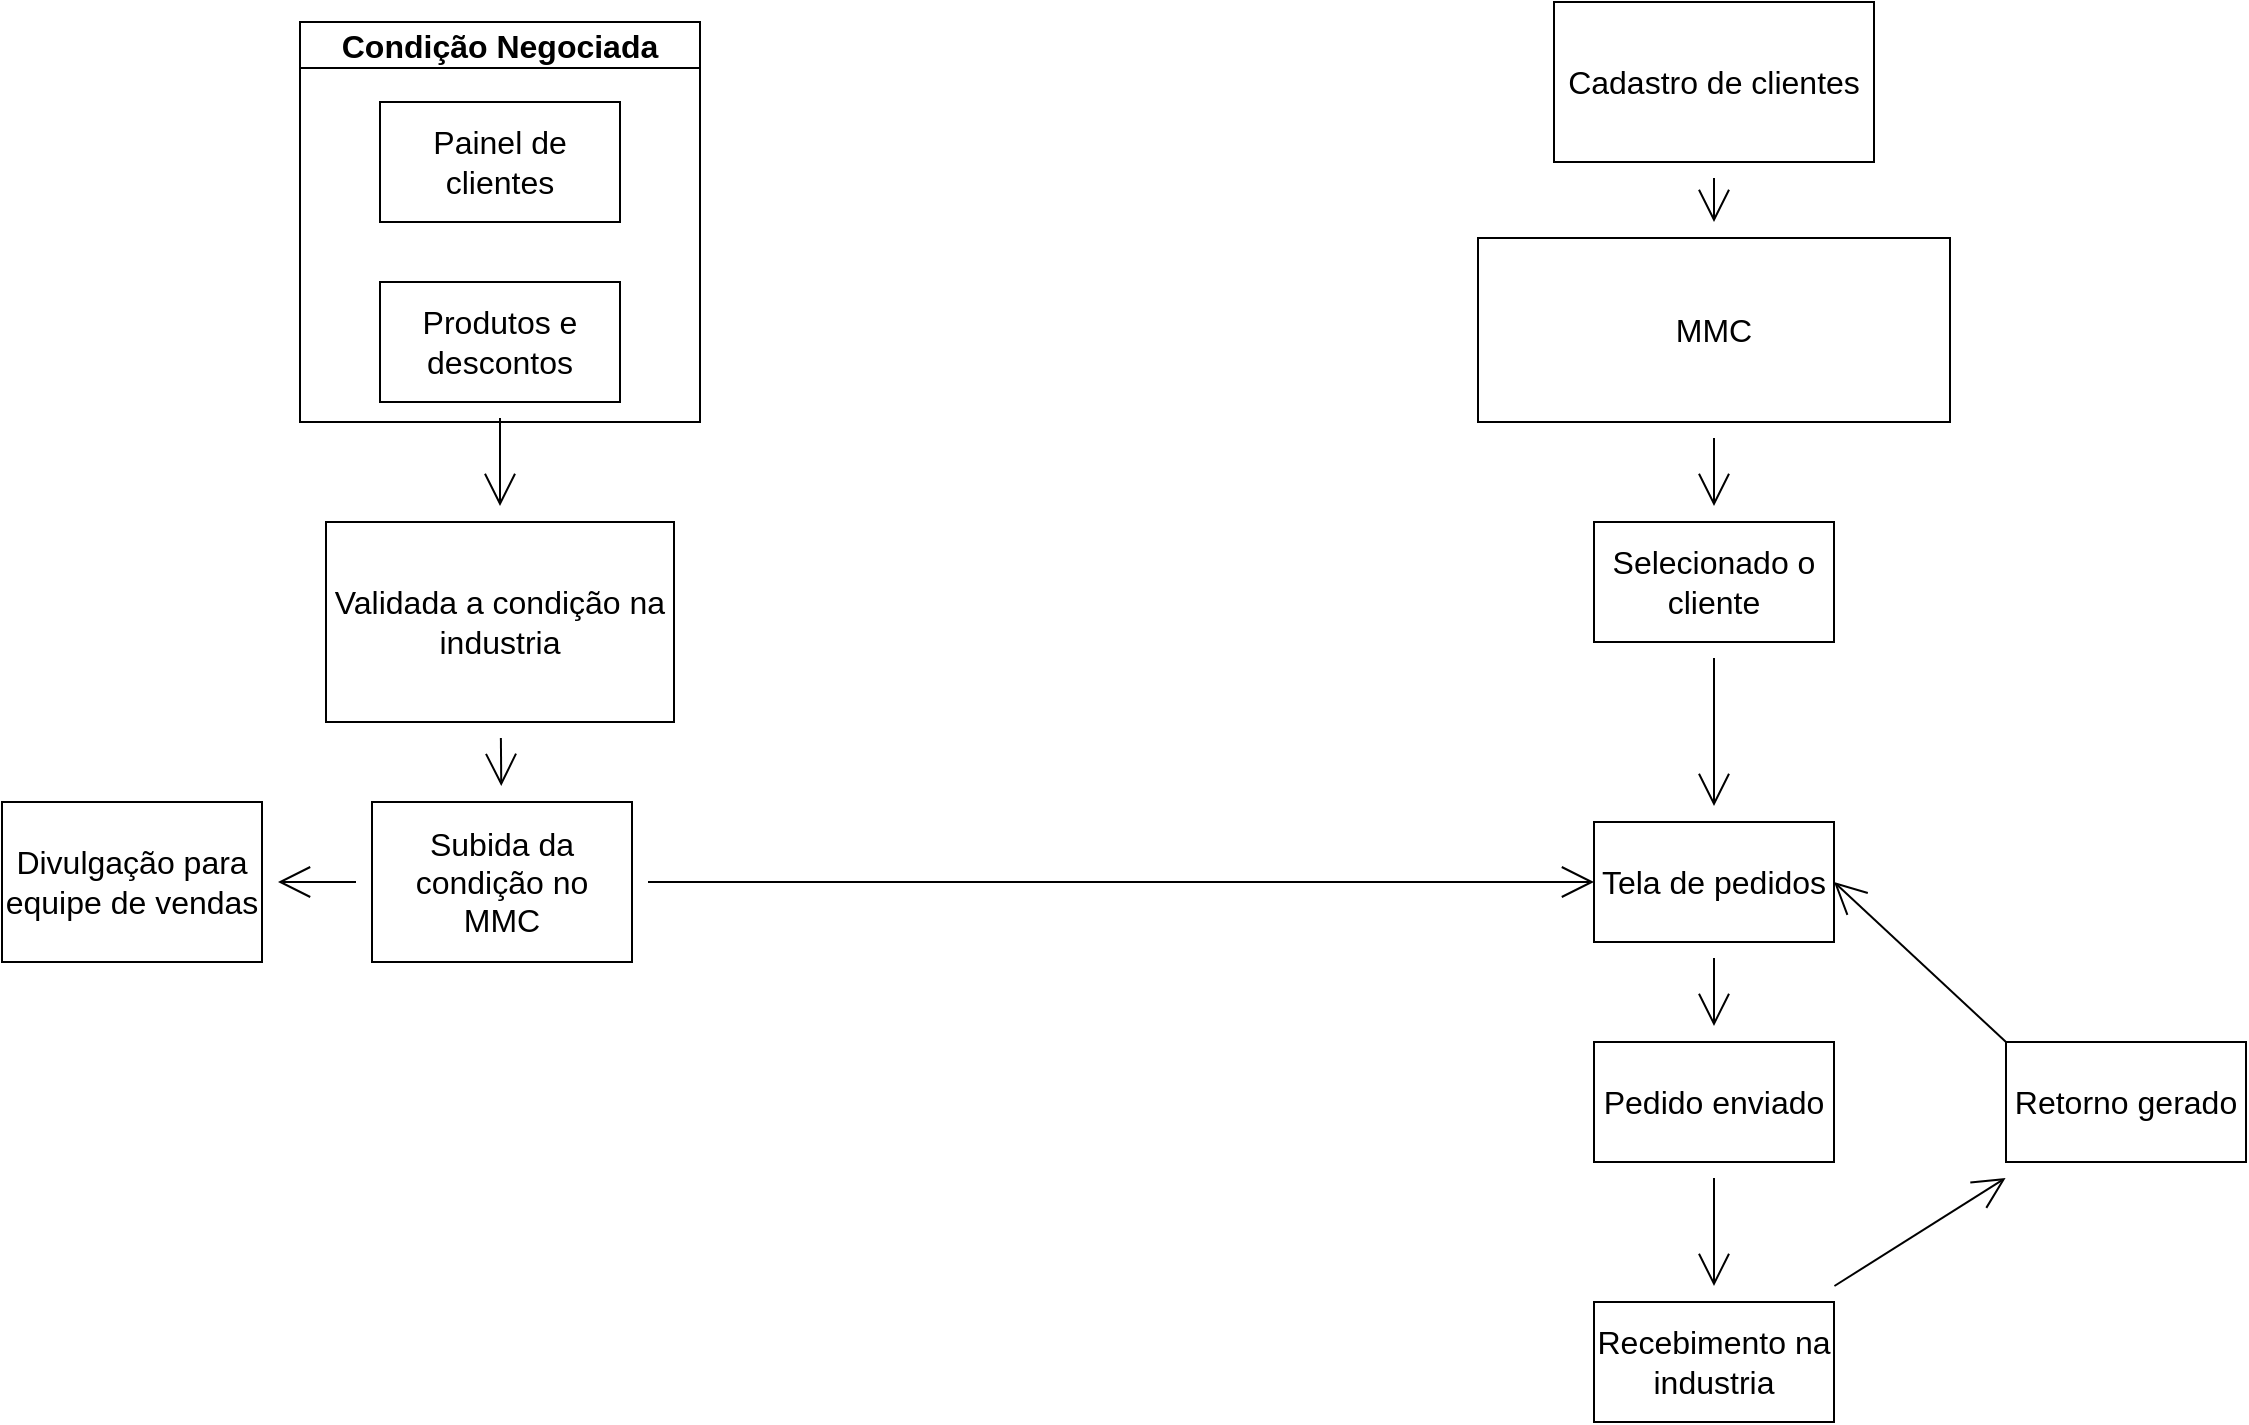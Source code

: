 <mxfile version="20.5.3" type="github">
  <diagram id="earbVMF5uEPGbMAuAP7y" name="Página-1">
    <mxGraphModel dx="2730" dy="844" grid="1" gridSize="10" guides="1" tooltips="1" connect="1" arrows="1" fold="1" page="1" pageScale="1" pageWidth="827" pageHeight="1169" math="0" shadow="0">
      <root>
        <mxCell id="0" />
        <mxCell id="1" parent="0" />
        <mxCell id="uPqftv9LYSSAp6NvKLLp-6" value="Condição Negociada" style="swimlane;whiteSpace=wrap;html=1;fontSize=16;" vertex="1" parent="1">
          <mxGeometry x="-439" y="30" width="200" height="200" as="geometry" />
        </mxCell>
        <mxCell id="uPqftv9LYSSAp6NvKLLp-7" value="Painel de clientes" style="rounded=0;whiteSpace=wrap;html=1;fontSize=16;" vertex="1" parent="uPqftv9LYSSAp6NvKLLp-6">
          <mxGeometry x="40" y="40" width="120" height="60" as="geometry" />
        </mxCell>
        <mxCell id="uPqftv9LYSSAp6NvKLLp-8" value="Produtos e descontos" style="rounded=0;whiteSpace=wrap;html=1;fontSize=16;" vertex="1" parent="uPqftv9LYSSAp6NvKLLp-6">
          <mxGeometry x="40" y="130" width="120" height="60" as="geometry" />
        </mxCell>
        <mxCell id="uPqftv9LYSSAp6NvKLLp-14" value="" style="edgeStyle=none;curved=1;rounded=0;orthogonalLoop=1;jettySize=auto;html=1;fontSize=12;endArrow=open;startSize=14;endSize=14;sourcePerimeterSpacing=8;targetPerimeterSpacing=8;" edge="1" parent="1" source="uPqftv9LYSSAp6NvKLLp-9" target="uPqftv9LYSSAp6NvKLLp-13">
          <mxGeometry relative="1" as="geometry" />
        </mxCell>
        <mxCell id="uPqftv9LYSSAp6NvKLLp-9" value="Validada a condição na industria" style="whiteSpace=wrap;html=1;fontSize=16;rounded=0;" vertex="1" parent="1">
          <mxGeometry x="-426" y="280" width="174" height="100" as="geometry" />
        </mxCell>
        <mxCell id="uPqftv9LYSSAp6NvKLLp-10" value="" style="edgeStyle=none;curved=1;rounded=0;orthogonalLoop=1;jettySize=auto;html=1;fontSize=12;endArrow=open;startSize=14;endSize=14;sourcePerimeterSpacing=8;targetPerimeterSpacing=8;" edge="1" parent="1" source="uPqftv9LYSSAp6NvKLLp-8" target="uPqftv9LYSSAp6NvKLLp-9">
          <mxGeometry relative="1" as="geometry" />
        </mxCell>
        <mxCell id="uPqftv9LYSSAp6NvKLLp-26" style="edgeStyle=none;curved=1;rounded=0;orthogonalLoop=1;jettySize=auto;html=1;fontSize=12;endArrow=open;startSize=14;endSize=14;sourcePerimeterSpacing=8;targetPerimeterSpacing=8;" edge="1" parent="1" source="uPqftv9LYSSAp6NvKLLp-13" target="uPqftv9LYSSAp6NvKLLp-25">
          <mxGeometry relative="1" as="geometry" />
        </mxCell>
        <mxCell id="uPqftv9LYSSAp6NvKLLp-35" style="edgeStyle=none;curved=1;rounded=0;orthogonalLoop=1;jettySize=auto;html=1;entryX=0;entryY=0.5;entryDx=0;entryDy=0;fontSize=12;endArrow=open;startSize=14;endSize=14;sourcePerimeterSpacing=8;targetPerimeterSpacing=8;" edge="1" parent="1" source="uPqftv9LYSSAp6NvKLLp-13" target="uPqftv9LYSSAp6NvKLLp-33">
          <mxGeometry relative="1" as="geometry" />
        </mxCell>
        <mxCell id="uPqftv9LYSSAp6NvKLLp-13" value="Subida da condição no MMC" style="whiteSpace=wrap;html=1;fontSize=16;rounded=0;" vertex="1" parent="1">
          <mxGeometry x="-403" y="420" width="130" height="80" as="geometry" />
        </mxCell>
        <mxCell id="uPqftv9LYSSAp6NvKLLp-25" value="Divulgação para equipe de vendas" style="whiteSpace=wrap;html=1;fontSize=16;rounded=0;" vertex="1" parent="1">
          <mxGeometry x="-588" y="420" width="130" height="80" as="geometry" />
        </mxCell>
        <mxCell id="uPqftv9LYSSAp6NvKLLp-32" value="" style="edgeStyle=none;curved=1;rounded=0;orthogonalLoop=1;jettySize=auto;html=1;fontSize=12;endArrow=open;startSize=14;endSize=14;sourcePerimeterSpacing=8;targetPerimeterSpacing=8;" edge="1" parent="1" source="uPqftv9LYSSAp6NvKLLp-28" target="uPqftv9LYSSAp6NvKLLp-31">
          <mxGeometry relative="1" as="geometry" />
        </mxCell>
        <mxCell id="uPqftv9LYSSAp6NvKLLp-28" value="MMC" style="rounded=0;whiteSpace=wrap;html=1;fontSize=16;" vertex="1" parent="1">
          <mxGeometry x="150" y="138" width="236" height="92" as="geometry" />
        </mxCell>
        <mxCell id="uPqftv9LYSSAp6NvKLLp-34" value="" style="edgeStyle=none;curved=1;rounded=0;orthogonalLoop=1;jettySize=auto;html=1;fontSize=12;endArrow=open;startSize=14;endSize=14;sourcePerimeterSpacing=8;targetPerimeterSpacing=8;" edge="1" parent="1" source="uPqftv9LYSSAp6NvKLLp-31" target="uPqftv9LYSSAp6NvKLLp-33">
          <mxGeometry relative="1" as="geometry" />
        </mxCell>
        <mxCell id="uPqftv9LYSSAp6NvKLLp-31" value="Selecionado o cliente" style="whiteSpace=wrap;html=1;fontSize=16;rounded=0;" vertex="1" parent="1">
          <mxGeometry x="208" y="280" width="120" height="60" as="geometry" />
        </mxCell>
        <mxCell id="uPqftv9LYSSAp6NvKLLp-37" value="" style="edgeStyle=none;curved=1;rounded=0;orthogonalLoop=1;jettySize=auto;html=1;fontSize=12;endArrow=open;startSize=14;endSize=14;sourcePerimeterSpacing=8;targetPerimeterSpacing=8;" edge="1" parent="1" source="uPqftv9LYSSAp6NvKLLp-33" target="uPqftv9LYSSAp6NvKLLp-36">
          <mxGeometry relative="1" as="geometry" />
        </mxCell>
        <mxCell id="uPqftv9LYSSAp6NvKLLp-33" value="Tela de pedidos" style="whiteSpace=wrap;html=1;fontSize=16;rounded=0;" vertex="1" parent="1">
          <mxGeometry x="208" y="430" width="120" height="60" as="geometry" />
        </mxCell>
        <mxCell id="uPqftv9LYSSAp6NvKLLp-39" value="" style="edgeStyle=none;curved=1;rounded=0;orthogonalLoop=1;jettySize=auto;html=1;fontSize=12;endArrow=open;startSize=14;endSize=14;sourcePerimeterSpacing=8;targetPerimeterSpacing=8;" edge="1" parent="1" source="uPqftv9LYSSAp6NvKLLp-36" target="uPqftv9LYSSAp6NvKLLp-38">
          <mxGeometry relative="1" as="geometry" />
        </mxCell>
        <mxCell id="uPqftv9LYSSAp6NvKLLp-36" value="Pedido enviado" style="whiteSpace=wrap;html=1;fontSize=16;rounded=0;" vertex="1" parent="1">
          <mxGeometry x="208" y="540" width="120" height="60" as="geometry" />
        </mxCell>
        <mxCell id="uPqftv9LYSSAp6NvKLLp-41" value="" style="edgeStyle=none;curved=1;rounded=0;orthogonalLoop=1;jettySize=auto;html=1;fontSize=12;endArrow=open;startSize=14;endSize=14;sourcePerimeterSpacing=8;targetPerimeterSpacing=8;" edge="1" parent="1" source="uPqftv9LYSSAp6NvKLLp-38" target="uPqftv9LYSSAp6NvKLLp-40">
          <mxGeometry relative="1" as="geometry" />
        </mxCell>
        <mxCell id="uPqftv9LYSSAp6NvKLLp-38" value="Recebimento na industria" style="whiteSpace=wrap;html=1;fontSize=16;rounded=0;" vertex="1" parent="1">
          <mxGeometry x="208" y="670" width="120" height="60" as="geometry" />
        </mxCell>
        <mxCell id="uPqftv9LYSSAp6NvKLLp-42" style="edgeStyle=none;curved=1;rounded=0;orthogonalLoop=1;jettySize=auto;html=1;exitX=0;exitY=0;exitDx=0;exitDy=0;entryX=1;entryY=0.5;entryDx=0;entryDy=0;fontSize=12;endArrow=open;startSize=14;endSize=14;sourcePerimeterSpacing=8;targetPerimeterSpacing=8;" edge="1" parent="1" source="uPqftv9LYSSAp6NvKLLp-40" target="uPqftv9LYSSAp6NvKLLp-33">
          <mxGeometry relative="1" as="geometry" />
        </mxCell>
        <mxCell id="uPqftv9LYSSAp6NvKLLp-40" value="Retorno gerado" style="whiteSpace=wrap;html=1;fontSize=16;rounded=0;" vertex="1" parent="1">
          <mxGeometry x="414" y="540" width="120" height="60" as="geometry" />
        </mxCell>
        <mxCell id="uPqftv9LYSSAp6NvKLLp-44" style="edgeStyle=none;curved=1;rounded=0;orthogonalLoop=1;jettySize=auto;html=1;fontSize=12;endArrow=open;startSize=14;endSize=14;sourcePerimeterSpacing=8;targetPerimeterSpacing=8;" edge="1" parent="1" source="uPqftv9LYSSAp6NvKLLp-43" target="uPqftv9LYSSAp6NvKLLp-28">
          <mxGeometry relative="1" as="geometry" />
        </mxCell>
        <mxCell id="uPqftv9LYSSAp6NvKLLp-43" value="Cadastro de clientes" style="rounded=0;whiteSpace=wrap;html=1;fontSize=16;" vertex="1" parent="1">
          <mxGeometry x="188" y="20" width="160" height="80" as="geometry" />
        </mxCell>
      </root>
    </mxGraphModel>
  </diagram>
</mxfile>
